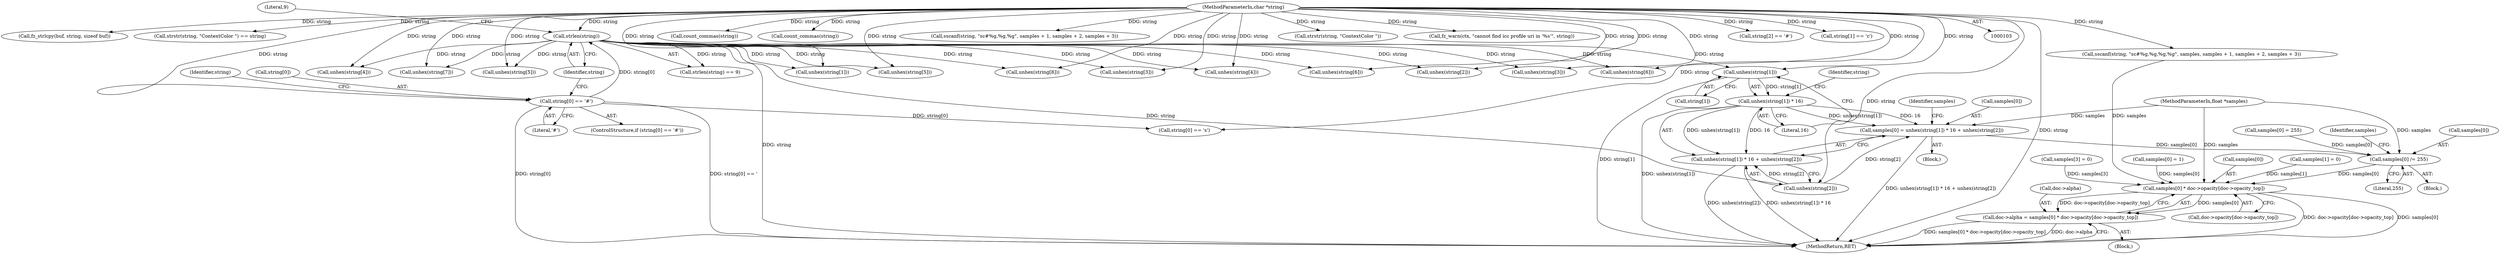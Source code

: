 digraph "0_ghostscript_60dabde18d7fe12b19da8b509bdfee9cc886aafc_0@array" {
"1000160" [label="(Call,unhex(string[1]))"];
"1000150" [label="(Call,strlen(string))"];
"1000142" [label="(Call,string[0] == '#')"];
"1000106" [label="(MethodParameterIn,char *string)"];
"1000159" [label="(Call,unhex(string[1]) * 16)"];
"1000154" [label="(Call,samples[0] = unhex(string[1]) * 16 + unhex(string[2]))"];
"1000266" [label="(Call,samples[0] /= 255)"];
"1000526" [label="(Call,samples[0] * doc->opacity[doc->opacity_top])"];
"1000522" [label="(Call,doc->alpha = samples[0] * doc->opacity[doc->opacity_top])"];
"1000158" [label="(Call,unhex(string[1]) * 16 + unhex(string[2]))"];
"1000160" [label="(Call,unhex(string[1]))"];
"1000195" [label="(Call,unhex(string[6]))"];
"1000153" [label="(Block,)"];
"1000349" [label="(Call,fz_strlcpy(buf, string, sizeof buf))"];
"1000126" [label="(Call,samples[0] = 1)"];
"1000151" [label="(Identifier,string)"];
"1000343" [label="(Call,strstr(string, \"ContextColor \") == string)"];
"1000216" [label="(Call,samples[0] = 255)"];
"1000527" [label="(Call,samples[0])"];
"1000147" [label="(Block,)"];
"1000158" [label="(Call,unhex(string[1]) * 16 + unhex(string[2]))"];
"1000522" [label="(Call,doc->alpha = samples[0] * doc->opacity[doc->opacity_top])"];
"1000232" [label="(Call,unhex(string[2]))"];
"1000270" [label="(Literal,255)"];
"1000106" [label="(MethodParameterIn,char *string)"];
"1000291" [label="(Identifier,string)"];
"1000146" [label="(Literal,'#')"];
"1000164" [label="(Literal,16)"];
"1000180" [label="(Call,unhex(string[4]))"];
"1000171" [label="(Identifier,samples)"];
"1000266" [label="(Call,samples[0] /= 255)"];
"1000242" [label="(Call,unhex(string[3]))"];
"1000325" [label="(Call,count_commas(string))"];
"1000175" [label="(Call,unhex(string[3]))"];
"1000308" [label="(Call,count_commas(string))"];
"1000131" [label="(Call,samples[1] = 0)"];
"1000161" [label="(Call,string[1])"];
"1000205" [label="(Call,unhex(string[7]))"];
"1000150" [label="(Call,strlen(string))"];
"1000136" [label="(Call,samples[3] = 0)"];
"1000227" [label="(Call,unhex(string[1]))"];
"1000273" [label="(Identifier,samples)"];
"1000526" [label="(Call,samples[0] * doc->opacity[doc->opacity_top])"];
"1000210" [label="(Call,unhex(string[8]))"];
"1000149" [label="(Call,strlen(string) == 9)"];
"1000311" [label="(Call,sscanf(string, \"sc#%g,%g,%g\", samples + 1, samples + 2, samples + 3))"];
"1000537" [label="(MethodReturn,RET)"];
"1000142" [label="(Call,string[0] == '#')"];
"1000159" [label="(Call,unhex(string[1]) * 16)"];
"1000262" [label="(Call,unhex(string[6]))"];
"1000344" [label="(Call,strstr(string, \"ContextColor \"))"];
"1000267" [label="(Call,samples[0])"];
"1000109" [label="(Block,)"];
"1000154" [label="(Call,samples[0] = unhex(string[1]) * 16 + unhex(string[2]))"];
"1000155" [label="(Call,samples[0])"];
"1000108" [label="(MethodParameterIn,float *samples)"];
"1000152" [label="(Literal,9)"];
"1000141" [label="(ControlStructure,if (string[0] == '#'))"];
"1000368" [label="(Call,fz_warn(ctx, \"cannot find icc profile uri in '%s'\", string))"];
"1000167" [label="(Identifier,string)"];
"1000257" [label="(Call,unhex(string[5]))"];
"1000165" [label="(Call,unhex(string[2]))"];
"1000328" [label="(Call,sscanf(string, \"sc#%g,%g,%g,%g\", samples, samples + 1, samples + 2, samples + 3))"];
"1000143" [label="(Call,string[0])"];
"1000530" [label="(Call,doc->opacity[doc->opacity_top])"];
"1000523" [label="(Call,doc->alpha)"];
"1000300" [label="(Call,string[2] == '#')"];
"1000295" [label="(Call,string[1] == 'c')"];
"1000190" [label="(Call,unhex(string[5]))"];
"1000247" [label="(Call,unhex(string[4]))"];
"1000289" [label="(Call,string[0] == 's')"];
"1000160" -> "1000159"  [label="AST: "];
"1000160" -> "1000161"  [label="CFG: "];
"1000161" -> "1000160"  [label="AST: "];
"1000164" -> "1000160"  [label="CFG: "];
"1000160" -> "1000537"  [label="DDG: string[1]"];
"1000160" -> "1000159"  [label="DDG: string[1]"];
"1000150" -> "1000160"  [label="DDG: string"];
"1000106" -> "1000160"  [label="DDG: string"];
"1000150" -> "1000149"  [label="AST: "];
"1000150" -> "1000151"  [label="CFG: "];
"1000151" -> "1000150"  [label="AST: "];
"1000152" -> "1000150"  [label="CFG: "];
"1000150" -> "1000537"  [label="DDG: string"];
"1000150" -> "1000149"  [label="DDG: string"];
"1000142" -> "1000150"  [label="DDG: string[0]"];
"1000106" -> "1000150"  [label="DDG: string"];
"1000150" -> "1000165"  [label="DDG: string"];
"1000150" -> "1000175"  [label="DDG: string"];
"1000150" -> "1000180"  [label="DDG: string"];
"1000150" -> "1000190"  [label="DDG: string"];
"1000150" -> "1000195"  [label="DDG: string"];
"1000150" -> "1000205"  [label="DDG: string"];
"1000150" -> "1000210"  [label="DDG: string"];
"1000150" -> "1000227"  [label="DDG: string"];
"1000150" -> "1000232"  [label="DDG: string"];
"1000150" -> "1000242"  [label="DDG: string"];
"1000150" -> "1000247"  [label="DDG: string"];
"1000150" -> "1000257"  [label="DDG: string"];
"1000150" -> "1000262"  [label="DDG: string"];
"1000142" -> "1000141"  [label="AST: "];
"1000142" -> "1000146"  [label="CFG: "];
"1000143" -> "1000142"  [label="AST: "];
"1000146" -> "1000142"  [label="AST: "];
"1000151" -> "1000142"  [label="CFG: "];
"1000291" -> "1000142"  [label="CFG: "];
"1000142" -> "1000537"  [label="DDG: string[0] == '"];
"1000142" -> "1000537"  [label="DDG: string[0]"];
"1000106" -> "1000142"  [label="DDG: string"];
"1000142" -> "1000289"  [label="DDG: string[0]"];
"1000106" -> "1000103"  [label="AST: "];
"1000106" -> "1000537"  [label="DDG: string"];
"1000106" -> "1000165"  [label="DDG: string"];
"1000106" -> "1000175"  [label="DDG: string"];
"1000106" -> "1000180"  [label="DDG: string"];
"1000106" -> "1000190"  [label="DDG: string"];
"1000106" -> "1000195"  [label="DDG: string"];
"1000106" -> "1000205"  [label="DDG: string"];
"1000106" -> "1000210"  [label="DDG: string"];
"1000106" -> "1000227"  [label="DDG: string"];
"1000106" -> "1000232"  [label="DDG: string"];
"1000106" -> "1000242"  [label="DDG: string"];
"1000106" -> "1000247"  [label="DDG: string"];
"1000106" -> "1000257"  [label="DDG: string"];
"1000106" -> "1000262"  [label="DDG: string"];
"1000106" -> "1000289"  [label="DDG: string"];
"1000106" -> "1000295"  [label="DDG: string"];
"1000106" -> "1000300"  [label="DDG: string"];
"1000106" -> "1000308"  [label="DDG: string"];
"1000106" -> "1000311"  [label="DDG: string"];
"1000106" -> "1000325"  [label="DDG: string"];
"1000106" -> "1000328"  [label="DDG: string"];
"1000106" -> "1000344"  [label="DDG: string"];
"1000106" -> "1000343"  [label="DDG: string"];
"1000106" -> "1000349"  [label="DDG: string"];
"1000106" -> "1000368"  [label="DDG: string"];
"1000159" -> "1000158"  [label="AST: "];
"1000159" -> "1000164"  [label="CFG: "];
"1000164" -> "1000159"  [label="AST: "];
"1000167" -> "1000159"  [label="CFG: "];
"1000159" -> "1000537"  [label="DDG: unhex(string[1])"];
"1000159" -> "1000154"  [label="DDG: unhex(string[1])"];
"1000159" -> "1000154"  [label="DDG: 16"];
"1000159" -> "1000158"  [label="DDG: unhex(string[1])"];
"1000159" -> "1000158"  [label="DDG: 16"];
"1000154" -> "1000153"  [label="AST: "];
"1000154" -> "1000158"  [label="CFG: "];
"1000155" -> "1000154"  [label="AST: "];
"1000158" -> "1000154"  [label="AST: "];
"1000171" -> "1000154"  [label="CFG: "];
"1000154" -> "1000537"  [label="DDG: unhex(string[1]) * 16 + unhex(string[2])"];
"1000165" -> "1000154"  [label="DDG: string[2]"];
"1000108" -> "1000154"  [label="DDG: samples"];
"1000154" -> "1000266"  [label="DDG: samples[0]"];
"1000266" -> "1000147"  [label="AST: "];
"1000266" -> "1000270"  [label="CFG: "];
"1000267" -> "1000266"  [label="AST: "];
"1000270" -> "1000266"  [label="AST: "];
"1000273" -> "1000266"  [label="CFG: "];
"1000216" -> "1000266"  [label="DDG: samples[0]"];
"1000108" -> "1000266"  [label="DDG: samples"];
"1000266" -> "1000526"  [label="DDG: samples[0]"];
"1000526" -> "1000522"  [label="AST: "];
"1000526" -> "1000530"  [label="CFG: "];
"1000527" -> "1000526"  [label="AST: "];
"1000530" -> "1000526"  [label="AST: "];
"1000522" -> "1000526"  [label="CFG: "];
"1000526" -> "1000537"  [label="DDG: doc->opacity[doc->opacity_top]"];
"1000526" -> "1000537"  [label="DDG: samples[0]"];
"1000526" -> "1000522"  [label="DDG: samples[0]"];
"1000526" -> "1000522"  [label="DDG: doc->opacity[doc->opacity_top]"];
"1000328" -> "1000526"  [label="DDG: samples"];
"1000126" -> "1000526"  [label="DDG: samples[0]"];
"1000108" -> "1000526"  [label="DDG: samples"];
"1000131" -> "1000526"  [label="DDG: samples[1]"];
"1000136" -> "1000526"  [label="DDG: samples[3]"];
"1000522" -> "1000109"  [label="AST: "];
"1000523" -> "1000522"  [label="AST: "];
"1000537" -> "1000522"  [label="CFG: "];
"1000522" -> "1000537"  [label="DDG: samples[0] * doc->opacity[doc->opacity_top]"];
"1000522" -> "1000537"  [label="DDG: doc->alpha"];
"1000158" -> "1000165"  [label="CFG: "];
"1000165" -> "1000158"  [label="AST: "];
"1000158" -> "1000537"  [label="DDG: unhex(string[1]) * 16"];
"1000158" -> "1000537"  [label="DDG: unhex(string[2])"];
"1000165" -> "1000158"  [label="DDG: string[2]"];
}
